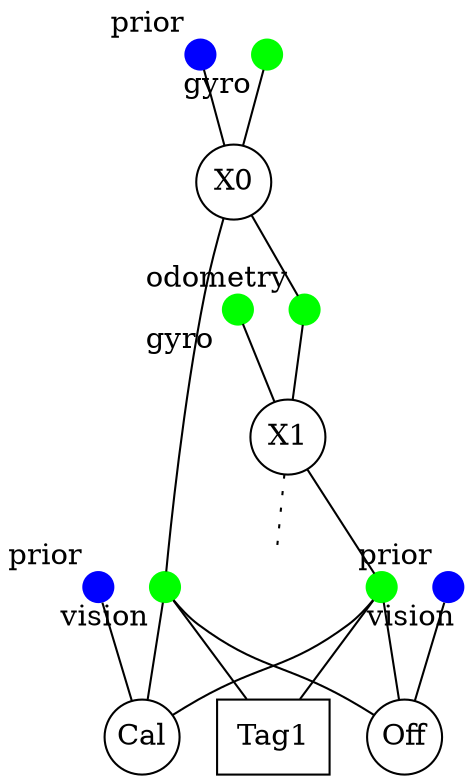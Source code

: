 /**
 * To render this file, install the tintinweb Graphviz preview extension and click
 * the little "DOT" that appears in the upper right.  Choose the "FDP" engine,
 * which notices the "pos" parameter.
 */
graph {
    Xp [color = "blue";shape = "point";width = "0.2";xlabel = "prior";];
    X0 [label = "X0";shape = "circle";pos = "10,12!";margin = -0.1;];
    O0 [color = "green";shape = "point";width = "0.2";xlabel = "odometry";];
    X1 [label = "X1";shape = "circle";pos = "12,12!";margin = -0.1;];
    Xe [label = "";shape = "none";pos = "13,12!";];
    t0 [label = "Tag1";shape = "box";pos = "11,15!";];
    c0 [label = "Off";shape = "circle";margin = -0.1;pos = "11,14!";];
    cp [color = "blue";shape = "point";width = "0.2";xlabel = "prior";];
    k0 [label = "Cal";shape = "circle";margin = -0.1;pos = "11,13!";];
    kp [color = "blue";shape = "point";width = "0.2";xlabel = "prior";];
    v0 [color = "green";shape = "point";width = "0.2";xlabel = "vision";];
    v1 [color = "green";shape = "point";width = "0.2";xlabel = "vision ";];
    g0 [color = "green";shape = "point";width = "0.2";xlabel = "gyro";];
    g1 [color = "green";shape = "point";width = "0.2";xlabel = "gyro ";];
    
    Xp -- X0;
    X0 -- O0;
    O0 -- X1;
    X1 -- Xe [style = "dotted";];
    X0 -- v0;
    X1 -- v1;
    v0 -- t0;
    v1 -- t0;
    cp -- c0;
    v0 -- c0;
    v1 -- c0;
    kp -- k0;
    v0 -- k0;
    v1 -- k0;
    g0 -- X0;
    g1 -- X1;
}